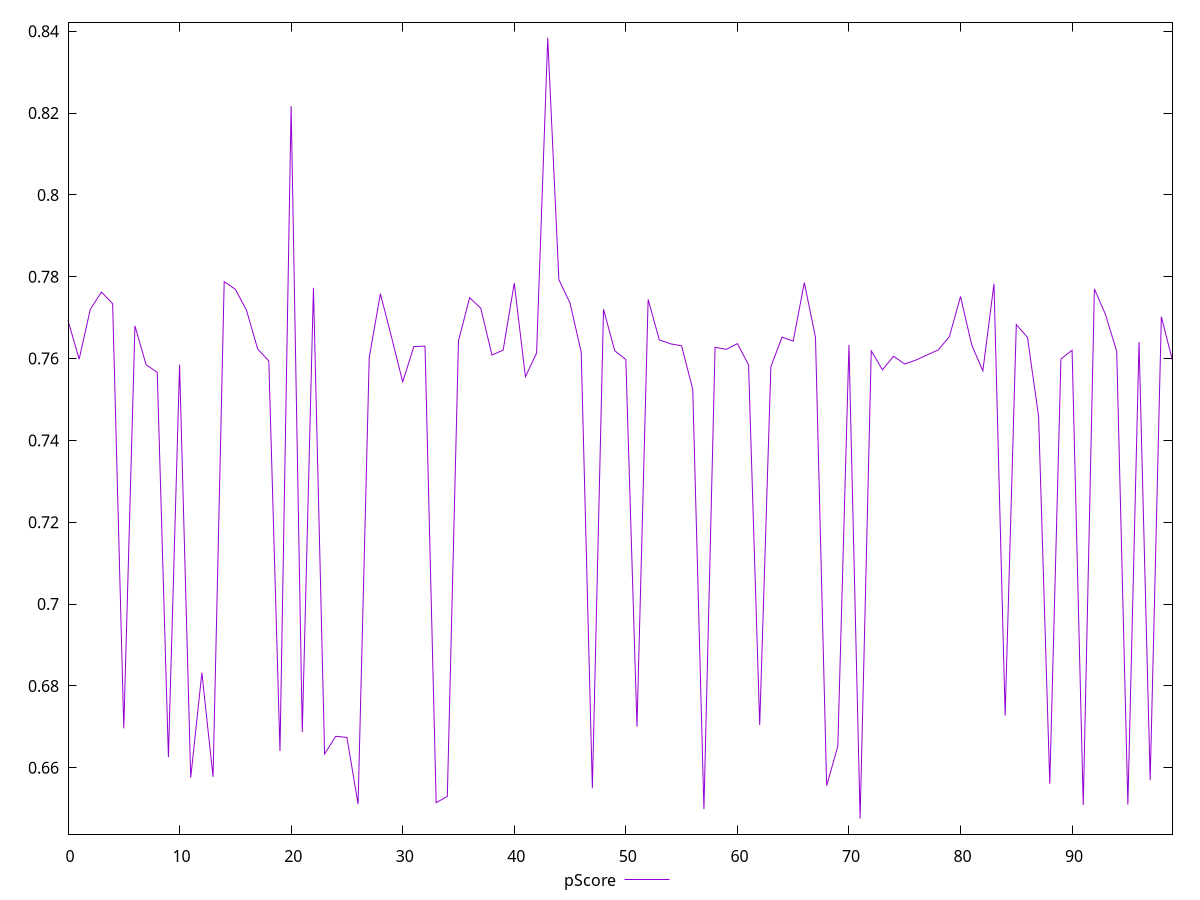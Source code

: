 reset

$pScore <<EOF
0 0.7692859094964107
1 0.7598571160188997
2 0.7720645707899441
3 0.7762488483872093
4 0.7734044233962304
5 0.669634624769779
6 0.76799631229361
7 0.7584989376547642
8 0.7566198789952188
9 0.662594069343378
10 0.7585135651690962
11 0.657593984158922
12 0.6832053551055574
13 0.6577770323322444
14 0.7787867806632658
15 0.7769314607228103
16 0.7717970877448036
17 0.7623332316276621
18 0.759402541214975
19 0.6640824295094709
20 0.821704009727414
21 0.6687259387263844
22 0.7772798399909108
23 0.6633738167101371
24 0.6676958211555402
25 0.6674060417053425
26 0.6511115820101048
27 0.7602307930093144
28 0.7758346787151104
29 0.7652263025812616
30 0.7543068001882324
31 0.7629365068634338
32 0.7630241891085191
33 0.6514667934776481
34 0.6530104266247151
35 0.7643194674569902
36 0.7748792854949134
37 0.7722933107904792
38 0.7608743892073027
39 0.7620522110683144
40 0.7784139581803851
41 0.7555611332019849
42 0.7613364783685568
43 0.8383589612217753
44 0.779276974473091
45 0.7735538484870277
46 0.7615548209419283
47 0.6549991872907446
48 0.7720374043844672
49 0.7619227072599715
50 0.7597572817294431
51 0.6700510045941508
52 0.7744461712179532
53 0.764571259250826
54 0.7636019931768661
55 0.7631132253380886
56 0.7524293564013879
57 0.6498789170179824
58 0.7627670778130355
59 0.7622496430279843
60 0.763652694071312
61 0.7584627639654494
62 0.6704354083772681
63 0.7580060309734221
64 0.765234110593048
65 0.764260815474548
66 0.778543017084862
67 0.765167029974842
68 0.6556404551172301
69 0.6652304898905426
70 0.763343772460852
71 0.6475964215263799
72 0.7618769915563401
73 0.7572609076887653
74 0.7605635899070979
75 0.758666853665865
76 0.7596303037168727
77 0.7608728286833062
78 0.7621188340071858
79 0.7653281527301106
80 0.7751737948068087
81 0.7633451233455233
82 0.757000047675466
83 0.7782621065113781
84 0.6727527480303821
85 0.7683033541797663
86 0.7651921004031508
87 0.7457907602752036
88 0.6561044686124993
89 0.7598831813058526
90 0.7620482177669761
91 0.6509139283647154
92 0.7770159032219047
93 0.7707174974362715
94 0.7617378570800635
95 0.6510014310825538
96 0.764057092693041
97 0.6569810632610922
98 0.7702227094110774
99 0.759489846769125
EOF

set key outside below
set xrange [0:99]
set yrange [0.643781170732472:0.8421742120156832]
set trange [0.643781170732472:0.8421742120156832]
set terminal svg size 640, 500 enhanced background rgb 'white'
set output "report_00008_2021-01-22T20:58:29.167/speed-index/samples/pages+cached+nointeractive/pScore/values.svg"

plot $pScore title "pScore" with line

reset

